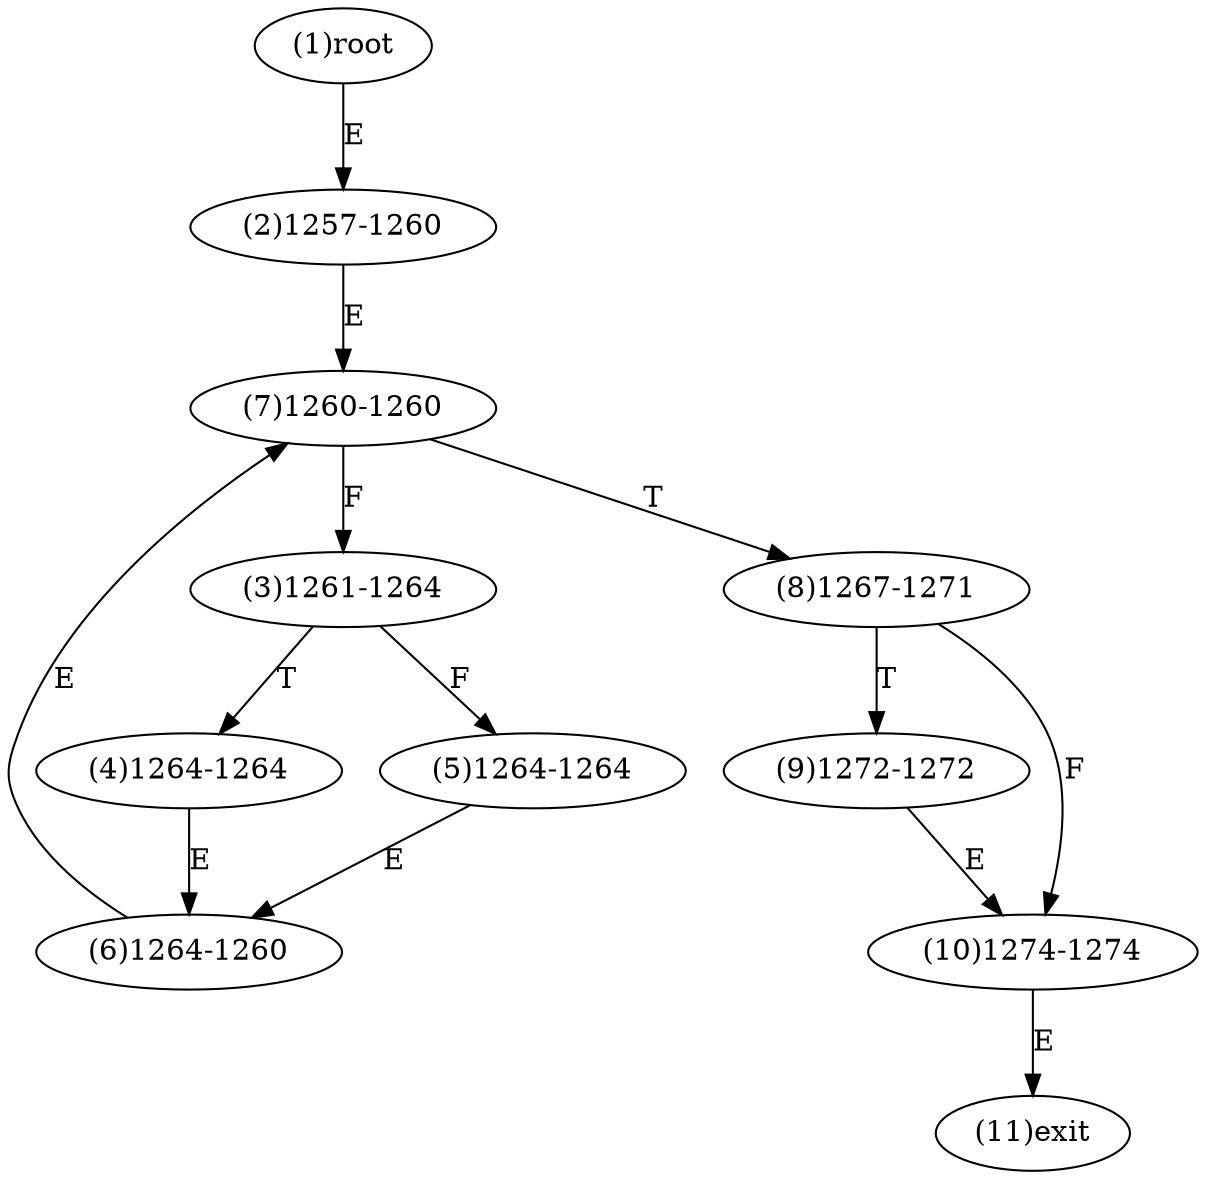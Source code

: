 digraph "" { 
1[ label="(1)root"];
2[ label="(2)1257-1260"];
3[ label="(3)1261-1264"];
4[ label="(4)1264-1264"];
5[ label="(5)1264-1264"];
6[ label="(6)1264-1260"];
7[ label="(7)1260-1260"];
8[ label="(8)1267-1271"];
9[ label="(9)1272-1272"];
10[ label="(10)1274-1274"];
11[ label="(11)exit"];
1->2[ label="E"];
2->7[ label="E"];
3->5[ label="F"];
3->4[ label="T"];
4->6[ label="E"];
5->6[ label="E"];
6->7[ label="E"];
7->3[ label="F"];
7->8[ label="T"];
8->10[ label="F"];
8->9[ label="T"];
9->10[ label="E"];
10->11[ label="E"];
}